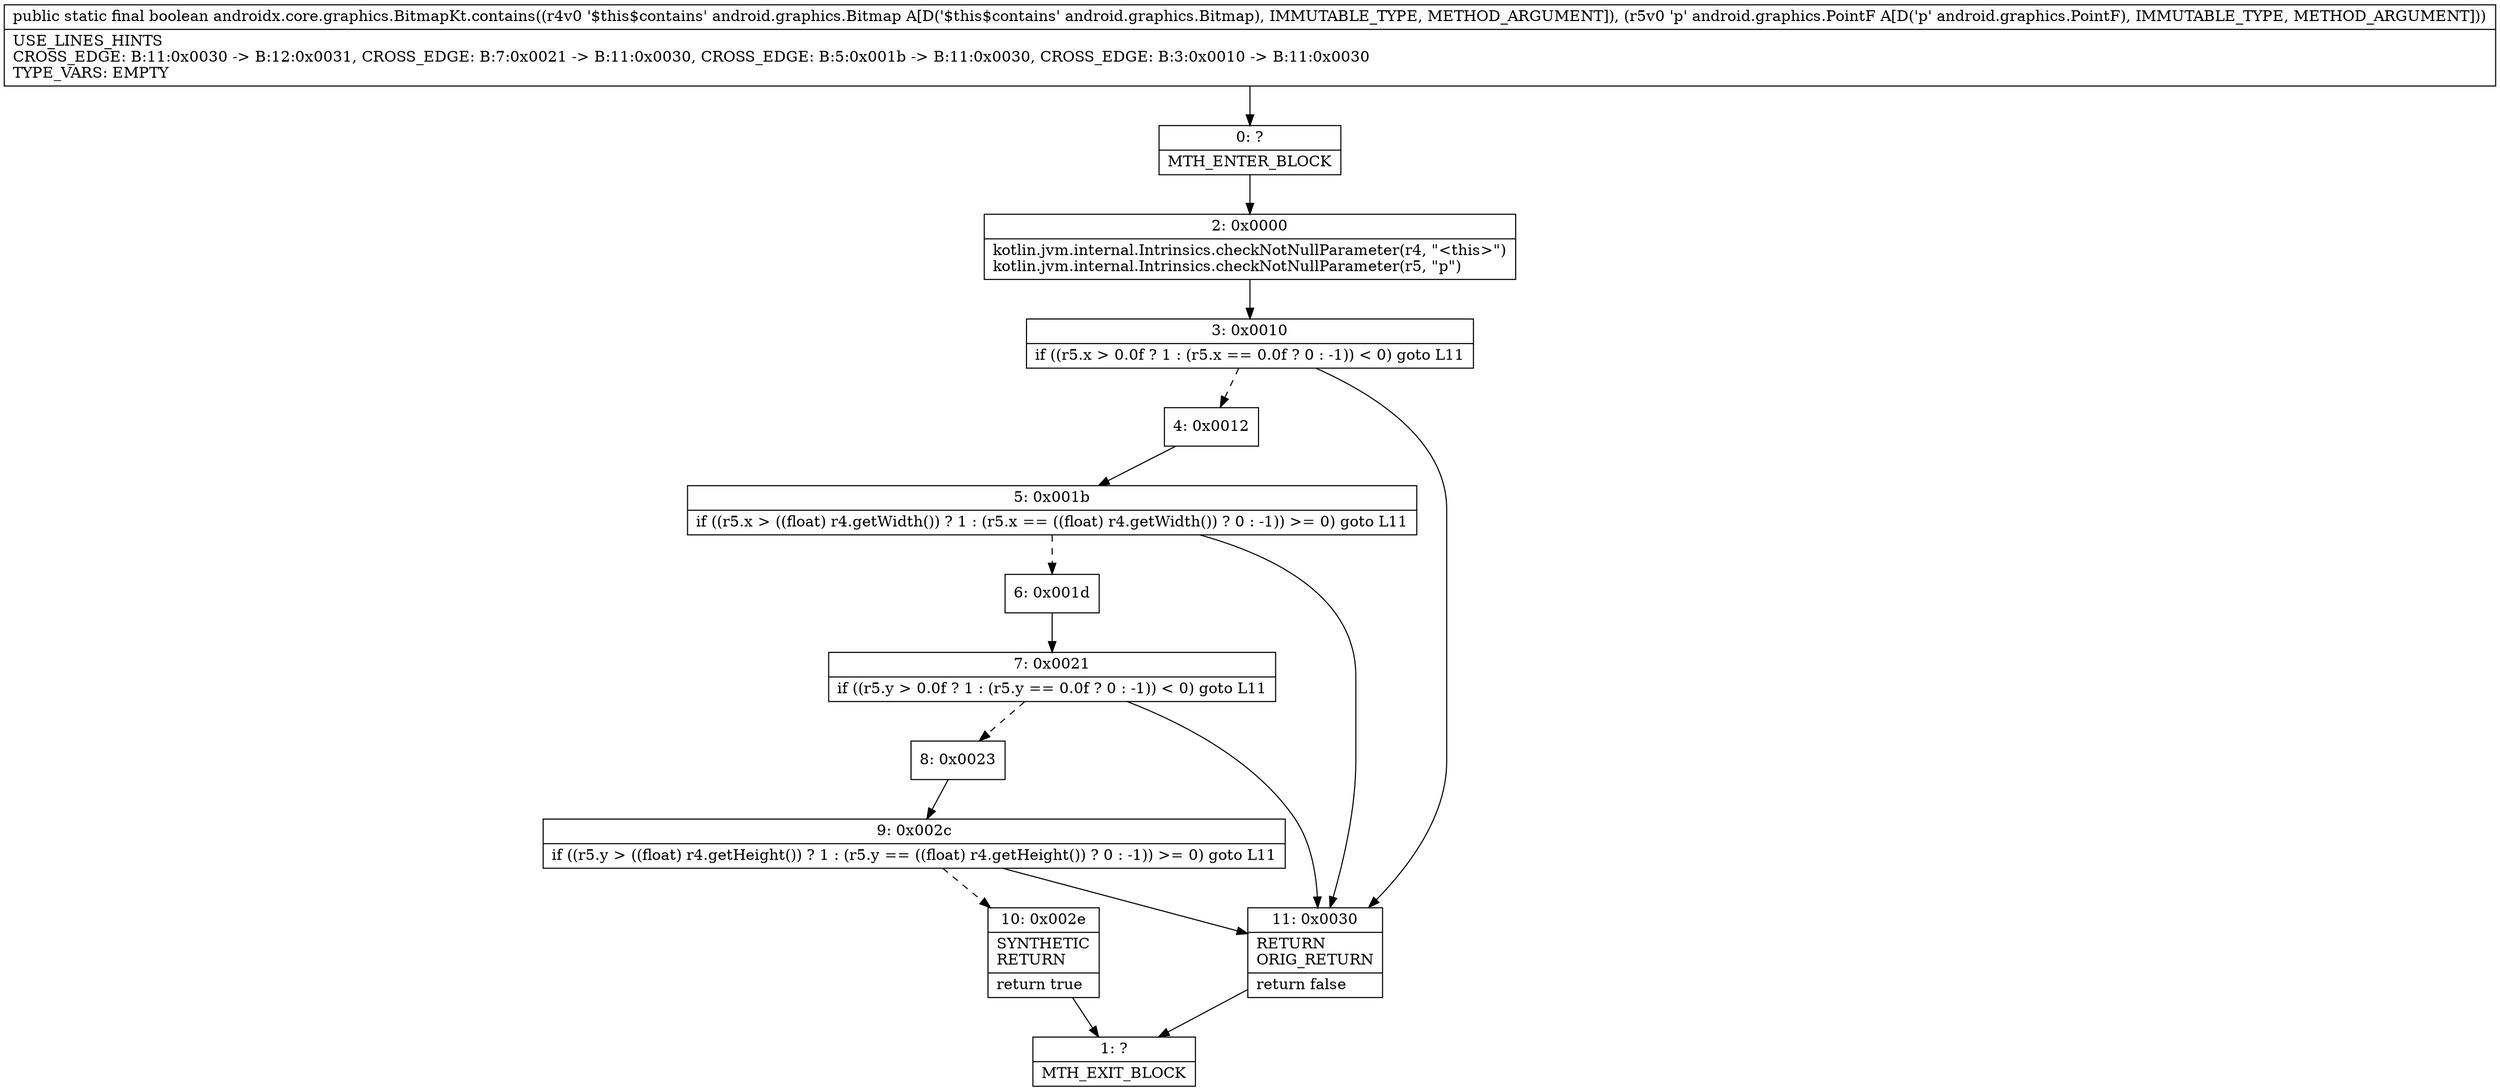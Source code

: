 digraph "CFG forandroidx.core.graphics.BitmapKt.contains(Landroid\/graphics\/Bitmap;Landroid\/graphics\/PointF;)Z" {
Node_0 [shape=record,label="{0\:\ ?|MTH_ENTER_BLOCK\l}"];
Node_2 [shape=record,label="{2\:\ 0x0000|kotlin.jvm.internal.Intrinsics.checkNotNullParameter(r4, \"\<this\>\")\lkotlin.jvm.internal.Intrinsics.checkNotNullParameter(r5, \"p\")\l}"];
Node_3 [shape=record,label="{3\:\ 0x0010|if ((r5.x \> 0.0f ? 1 : (r5.x == 0.0f ? 0 : \-1)) \< 0) goto L11\l}"];
Node_4 [shape=record,label="{4\:\ 0x0012}"];
Node_5 [shape=record,label="{5\:\ 0x001b|if ((r5.x \> ((float) r4.getWidth()) ? 1 : (r5.x == ((float) r4.getWidth()) ? 0 : \-1)) \>= 0) goto L11\l}"];
Node_6 [shape=record,label="{6\:\ 0x001d}"];
Node_7 [shape=record,label="{7\:\ 0x0021|if ((r5.y \> 0.0f ? 1 : (r5.y == 0.0f ? 0 : \-1)) \< 0) goto L11\l}"];
Node_8 [shape=record,label="{8\:\ 0x0023}"];
Node_9 [shape=record,label="{9\:\ 0x002c|if ((r5.y \> ((float) r4.getHeight()) ? 1 : (r5.y == ((float) r4.getHeight()) ? 0 : \-1)) \>= 0) goto L11\l}"];
Node_10 [shape=record,label="{10\:\ 0x002e|SYNTHETIC\lRETURN\l|return true\l}"];
Node_1 [shape=record,label="{1\:\ ?|MTH_EXIT_BLOCK\l}"];
Node_11 [shape=record,label="{11\:\ 0x0030|RETURN\lORIG_RETURN\l|return false\l}"];
MethodNode[shape=record,label="{public static final boolean androidx.core.graphics.BitmapKt.contains((r4v0 '$this$contains' android.graphics.Bitmap A[D('$this$contains' android.graphics.Bitmap), IMMUTABLE_TYPE, METHOD_ARGUMENT]), (r5v0 'p' android.graphics.PointF A[D('p' android.graphics.PointF), IMMUTABLE_TYPE, METHOD_ARGUMENT]))  | USE_LINES_HINTS\lCROSS_EDGE: B:11:0x0030 \-\> B:12:0x0031, CROSS_EDGE: B:7:0x0021 \-\> B:11:0x0030, CROSS_EDGE: B:5:0x001b \-\> B:11:0x0030, CROSS_EDGE: B:3:0x0010 \-\> B:11:0x0030\lTYPE_VARS: EMPTY\l}"];
MethodNode -> Node_0;Node_0 -> Node_2;
Node_2 -> Node_3;
Node_3 -> Node_4[style=dashed];
Node_3 -> Node_11;
Node_4 -> Node_5;
Node_5 -> Node_6[style=dashed];
Node_5 -> Node_11;
Node_6 -> Node_7;
Node_7 -> Node_8[style=dashed];
Node_7 -> Node_11;
Node_8 -> Node_9;
Node_9 -> Node_10[style=dashed];
Node_9 -> Node_11;
Node_10 -> Node_1;
Node_11 -> Node_1;
}

